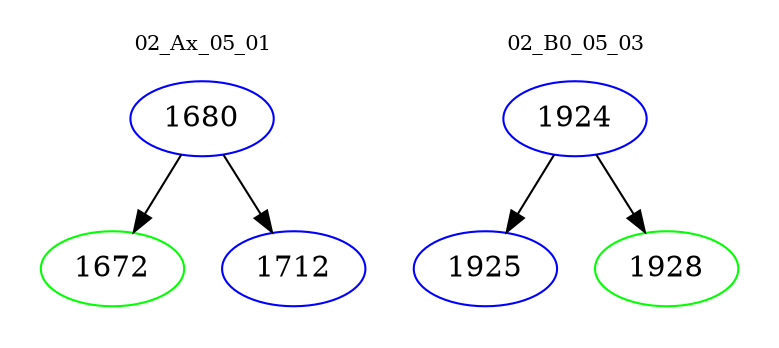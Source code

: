 digraph{
subgraph cluster_0 {
color = white
label = "02_Ax_05_01";
fontsize=10;
T0_1680 [label="1680", color="blue"]
T0_1680 -> T0_1672 [color="black"]
T0_1672 [label="1672", color="green"]
T0_1680 -> T0_1712 [color="black"]
T0_1712 [label="1712", color="blue"]
}
subgraph cluster_1 {
color = white
label = "02_B0_05_03";
fontsize=10;
T1_1924 [label="1924", color="blue"]
T1_1924 -> T1_1925 [color="black"]
T1_1925 [label="1925", color="blue"]
T1_1924 -> T1_1928 [color="black"]
T1_1928 [label="1928", color="green"]
}
}

